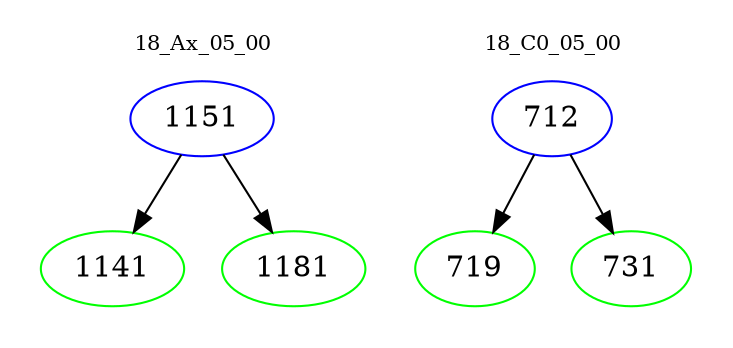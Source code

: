 digraph{
subgraph cluster_0 {
color = white
label = "18_Ax_05_00";
fontsize=10;
T0_1151 [label="1151", color="blue"]
T0_1151 -> T0_1141 [color="black"]
T0_1141 [label="1141", color="green"]
T0_1151 -> T0_1181 [color="black"]
T0_1181 [label="1181", color="green"]
}
subgraph cluster_1 {
color = white
label = "18_C0_05_00";
fontsize=10;
T1_712 [label="712", color="blue"]
T1_712 -> T1_719 [color="black"]
T1_719 [label="719", color="green"]
T1_712 -> T1_731 [color="black"]
T1_731 [label="731", color="green"]
}
}
